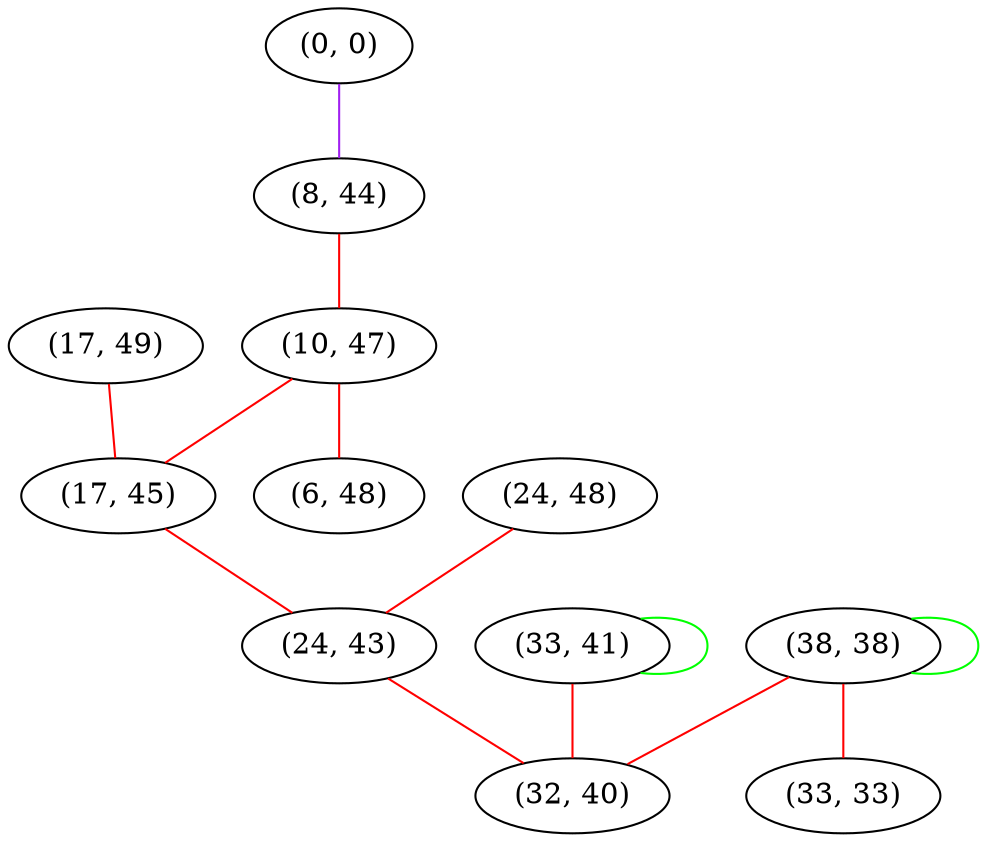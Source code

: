 graph "" {
"(0, 0)";
"(8, 44)";
"(38, 38)";
"(24, 48)";
"(17, 49)";
"(10, 47)";
"(33, 33)";
"(33, 41)";
"(17, 45)";
"(24, 43)";
"(32, 40)";
"(6, 48)";
"(0, 0)" -- "(8, 44)"  [color=purple, key=0, weight=4];
"(8, 44)" -- "(10, 47)"  [color=red, key=0, weight=1];
"(38, 38)" -- "(32, 40)"  [color=red, key=0, weight=1];
"(38, 38)" -- "(33, 33)"  [color=red, key=0, weight=1];
"(38, 38)" -- "(38, 38)"  [color=green, key=0, weight=2];
"(24, 48)" -- "(24, 43)"  [color=red, key=0, weight=1];
"(17, 49)" -- "(17, 45)"  [color=red, key=0, weight=1];
"(10, 47)" -- "(17, 45)"  [color=red, key=0, weight=1];
"(10, 47)" -- "(6, 48)"  [color=red, key=0, weight=1];
"(33, 41)" -- "(32, 40)"  [color=red, key=0, weight=1];
"(33, 41)" -- "(33, 41)"  [color=green, key=0, weight=2];
"(17, 45)" -- "(24, 43)"  [color=red, key=0, weight=1];
"(24, 43)" -- "(32, 40)"  [color=red, key=0, weight=1];
}
